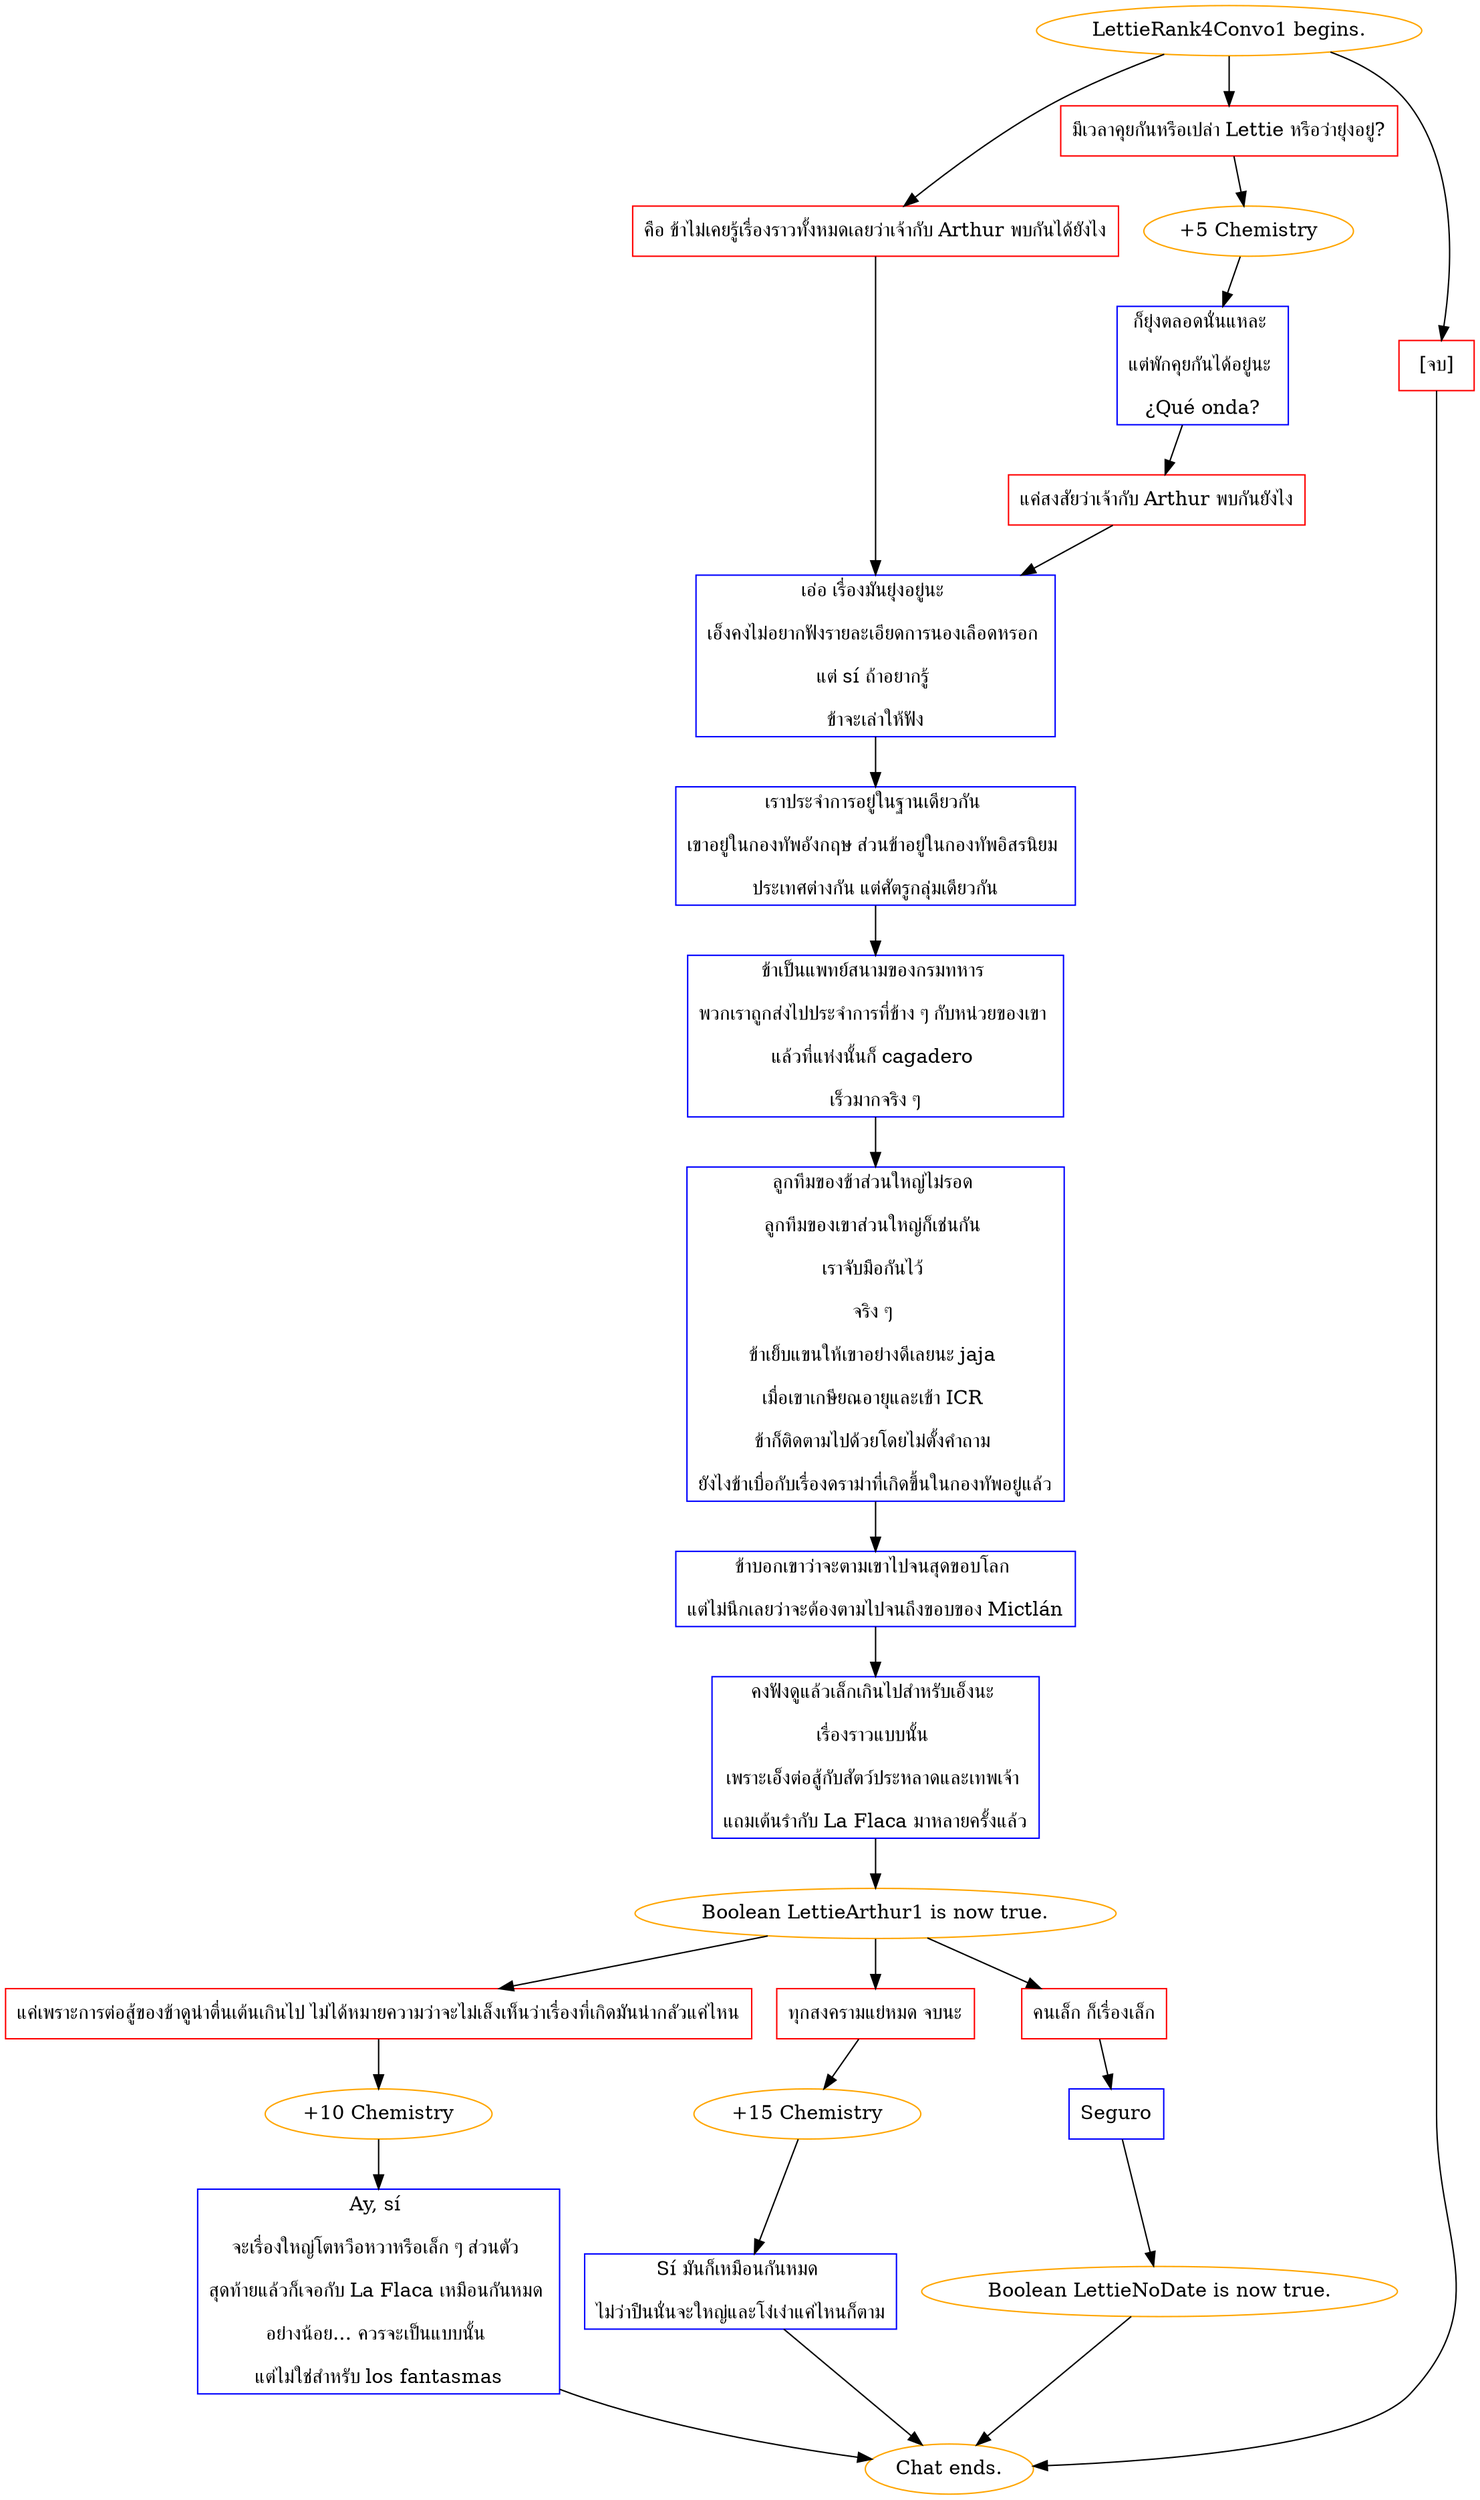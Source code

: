 digraph {
	"LettieRank4Convo1 begins." [color=orange];
		"LettieRank4Convo1 begins." -> j1664938793;
		"LettieRank4Convo1 begins." -> j477202196;
		"LettieRank4Convo1 begins." -> j1610572375;
	j1664938793 [label="คือ ข้าไม่เคยรู้เรื่องราวทั้งหมดเลยว่าเจ้ากับ Arthur พบกันได้ยังไง",shape=box,color=red];
		j1664938793 -> j3969321569;
	j477202196 [label="มีเวลาคุยกันหรือเปล่า Lettie หรือว่ายุ่งอยู่?",shape=box,color=red];
		j477202196 -> j2920765225;
	j1610572375 [label="[จบ]",shape=box,color=red];
		j1610572375 -> "Chat ends.";
	j3969321569 [label="เอ่อ เรื่องมันยุ่งอยู่นะ 
เอ็งคงไม่อยากฟังรายละเอียดการนองเลือดหรอก 
แต่ sí ถ้าอยากรู้ 
ข้าจะเล่าให้ฟัง",shape=box,color=blue];
		j3969321569 -> j843772214;
	j2920765225 [label="+5 Chemistry",color=orange];
		j2920765225 -> j3211315956;
	"Chat ends." [color=orange];
	j843772214 [label="เราประจำการอยู่ในฐานเดียวกัน 
เขาอยู่ในกองทัพอังกฤษ ส่วนข้าอยู่ในกองทัพอิสรนิยม 
ประเทศต่างกัน แต่ศัตรูกลุ่มเดียวกัน",shape=box,color=blue];
		j843772214 -> j3277925359;
	j3211315956 [label="ก็ยุ่งตลอดนั่นแหละ 
แต่พักคุยกันได้อยู่นะ 
¿Qué onda?",shape=box,color=blue];
		j3211315956 -> j434040926;
	j3277925359 [label="ข้าเป็นแพทย์สนามของกรมทหาร 
พวกเราถูกส่งไปประจำการที่ข้าง ๆ กับหน่วยของเขา 
แล้วที่แห่งนั้นก็ cagadero 
เร็วมากจริง ๆ",shape=box,color=blue];
		j3277925359 -> j4026594093;
	j434040926 [label="แค่สงสัยว่าเจ้ากับ Arthur พบกันยังไง",shape=box,color=red];
		j434040926 -> j3969321569;
	j4026594093 [label="ลูกทีมของข้าส่วนใหญ่ไม่รอด 
ลูกทีมของเขาส่วนใหญ่ก็เช่นกัน 
เราจับมือกันไว้ 
จริง ๆ 
ข้าเย็บแขนให้เขาอย่างดีเลยนะ jaja 
เมื่อเขาเกษียณอายุและเข้า ICR 
ข้าก็ติดตามไปด้วยโดยไม่ตั้งคำถาม 
ยังไงข้าเบื่อกับเรื่องดราม่าที่เกิดขึ้นในกองทัพอยู่แล้ว",shape=box,color=blue];
		j4026594093 -> j607051385;
	j607051385 [label="ข้าบอกเขาว่าจะตามเขาไปจนสุดขอบโลก 
แต่ไม่นึกเลยว่าจะต้องตามไปจนถึงขอบของ Mictlán",shape=box,color=blue];
		j607051385 -> j327884884;
	j327884884 [label="คงฟังดูแล้วเล็กเกินไปสำหรับเอ็งนะ 
เรื่องราวแบบนั้น 
เพราะเอ็งต่อสู้กับสัตว์ประหลาดและเทพเจ้า 
แถมเต้นรำกับ La Flaca มาหลายครั้งแล้ว",shape=box,color=blue];
		j327884884 -> j3207784194;
	j3207784194 [label="Boolean LettieArthur1 is now true.",color=orange];
		j3207784194 -> j3956234297;
		j3207784194 -> j3748881246;
		j3207784194 -> j2002075333;
	j3956234297 [label="แค่เพราะการต่อสู้ของข้าดูน่าตื่นเต้นเกินไป ไม่ได้หมายความว่าจะไม่เล็งเห็นว่าเรื่องที่เกิดมันน่ากลัวแค่ไหน",shape=box,color=red];
		j3956234297 -> j1681630720;
	j3748881246 [label="ทุกสงครามแย่หมด จบนะ",shape=box,color=red];
		j3748881246 -> j2258328867;
	j2002075333 [label="คนเล็ก ก็เรื่องเล็ก",shape=box,color=red];
		j2002075333 -> j4124326144;
	j1681630720 [label="+10 Chemistry",color=orange];
		j1681630720 -> j139262124;
	j2258328867 [label="+15 Chemistry",color=orange];
		j2258328867 -> j3336360158;
	j4124326144 [label="Seguro",shape=box,color=blue];
		j4124326144 -> j2703113057;
	j139262124 [label="Ay, sí 
จะเรื่องใหญ่โตหวือหวาหรือเล็ก ๆ ส่วนตัว 
สุดท้ายแล้วก็เจอกับ La Flaca เหมือนกันหมด 
อย่างน้อย... ควรจะเป็นแบบนั้น 
แต่ไม่ใช่สำหรับ los fantasmas",shape=box,color=blue];
		j139262124 -> "Chat ends.";
	j3336360158 [label="Sí มันก็เหมือนกันหมด 
ไม่ว่าปืนนั่นจะใหญ่และโง่เง่าแค่ไหนก็ตาม",shape=box,color=blue];
		j3336360158 -> "Chat ends.";
	j2703113057 [label="Boolean LettieNoDate is now true.",color=orange];
		j2703113057 -> "Chat ends.";
}